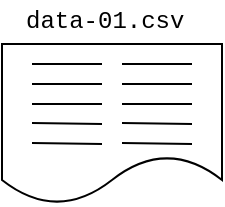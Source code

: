 <mxfile version="14.1.9" type="github">
  <diagram id="CJAuQIOr1ehYsyy2dsB5" name="Page-1">
    <mxGraphModel dx="797" dy="814" grid="1" gridSize="10" guides="1" tooltips="1" connect="1" arrows="1" fold="1" page="1" pageScale="1" pageWidth="850" pageHeight="1100" math="0" shadow="0">
      <root>
        <mxCell id="0" />
        <mxCell id="1" parent="0" />
        <mxCell id="sDBylw1gnawTHgjcesv9-18" value="" style="group" vertex="1" connectable="0" parent="1">
          <mxGeometry x="120" y="98" width="110" height="102" as="geometry" />
        </mxCell>
        <mxCell id="sDBylw1gnawTHgjcesv9-15" value="" style="group" vertex="1" connectable="0" parent="sDBylw1gnawTHgjcesv9-18">
          <mxGeometry y="22" width="110" height="80" as="geometry" />
        </mxCell>
        <mxCell id="sDBylw1gnawTHgjcesv9-1" value="" style="shape=document;whiteSpace=wrap;html=1;boundedLbl=1;container=0;" vertex="1" parent="sDBylw1gnawTHgjcesv9-15">
          <mxGeometry width="110" height="80" as="geometry" />
        </mxCell>
        <mxCell id="sDBylw1gnawTHgjcesv9-8" value="" style="group" vertex="1" connectable="0" parent="sDBylw1gnawTHgjcesv9-15">
          <mxGeometry x="15" y="10" width="35" height="40" as="geometry" />
        </mxCell>
        <mxCell id="sDBylw1gnawTHgjcesv9-2" value="" style="endArrow=none;html=1;" edge="1" parent="sDBylw1gnawTHgjcesv9-8">
          <mxGeometry x="-15" y="-10" width="50" height="50" as="geometry">
            <mxPoint y="10" as="sourcePoint" />
            <mxPoint x="35" y="10" as="targetPoint" />
          </mxGeometry>
        </mxCell>
        <mxCell id="sDBylw1gnawTHgjcesv9-3" value="" style="endArrow=none;html=1;" edge="1" parent="sDBylw1gnawTHgjcesv9-8">
          <mxGeometry x="-15" y="-10" width="50" height="50" as="geometry">
            <mxPoint y="20" as="sourcePoint" />
            <mxPoint x="35" y="20" as="targetPoint" />
          </mxGeometry>
        </mxCell>
        <mxCell id="sDBylw1gnawTHgjcesv9-4" value="" style="endArrow=none;html=1;" edge="1" parent="sDBylw1gnawTHgjcesv9-8">
          <mxGeometry x="-15" y="-10" width="50" height="50" as="geometry">
            <mxPoint y="29.5" as="sourcePoint" />
            <mxPoint x="35" y="30" as="targetPoint" />
          </mxGeometry>
        </mxCell>
        <mxCell id="sDBylw1gnawTHgjcesv9-5" value="" style="endArrow=none;html=1;" edge="1" parent="sDBylw1gnawTHgjcesv9-8">
          <mxGeometry x="-15" y="-10" width="50" height="50" as="geometry">
            <mxPoint y="39.5" as="sourcePoint" />
            <mxPoint x="35" y="40" as="targetPoint" />
          </mxGeometry>
        </mxCell>
        <mxCell id="sDBylw1gnawTHgjcesv9-6" value="" style="endArrow=none;html=1;" edge="1" parent="sDBylw1gnawTHgjcesv9-8">
          <mxGeometry x="-15" y="-10" width="50" height="50" as="geometry">
            <mxPoint as="sourcePoint" />
            <mxPoint x="35" as="targetPoint" />
          </mxGeometry>
        </mxCell>
        <mxCell id="sDBylw1gnawTHgjcesv9-9" value="" style="group" vertex="1" connectable="0" parent="sDBylw1gnawTHgjcesv9-15">
          <mxGeometry x="60" y="10" width="35" height="40" as="geometry" />
        </mxCell>
        <mxCell id="sDBylw1gnawTHgjcesv9-10" value="" style="endArrow=none;html=1;" edge="1" parent="sDBylw1gnawTHgjcesv9-9">
          <mxGeometry x="-15" y="-10" width="50" height="50" as="geometry">
            <mxPoint y="10" as="sourcePoint" />
            <mxPoint x="35" y="10" as="targetPoint" />
          </mxGeometry>
        </mxCell>
        <mxCell id="sDBylw1gnawTHgjcesv9-11" value="" style="endArrow=none;html=1;" edge="1" parent="sDBylw1gnawTHgjcesv9-9">
          <mxGeometry x="-15" y="-10" width="50" height="50" as="geometry">
            <mxPoint y="20" as="sourcePoint" />
            <mxPoint x="35" y="20" as="targetPoint" />
          </mxGeometry>
        </mxCell>
        <mxCell id="sDBylw1gnawTHgjcesv9-12" value="" style="endArrow=none;html=1;" edge="1" parent="sDBylw1gnawTHgjcesv9-9">
          <mxGeometry x="-15" y="-10" width="50" height="50" as="geometry">
            <mxPoint y="29.5" as="sourcePoint" />
            <mxPoint x="35" y="30" as="targetPoint" />
          </mxGeometry>
        </mxCell>
        <mxCell id="sDBylw1gnawTHgjcesv9-13" value="" style="endArrow=none;html=1;" edge="1" parent="sDBylw1gnawTHgjcesv9-9">
          <mxGeometry x="-15" y="-10" width="50" height="50" as="geometry">
            <mxPoint y="39.5" as="sourcePoint" />
            <mxPoint x="35" y="40" as="targetPoint" />
          </mxGeometry>
        </mxCell>
        <mxCell id="sDBylw1gnawTHgjcesv9-14" value="" style="endArrow=none;html=1;" edge="1" parent="sDBylw1gnawTHgjcesv9-9">
          <mxGeometry x="-15" y="-10" width="50" height="50" as="geometry">
            <mxPoint as="sourcePoint" />
            <mxPoint x="35" as="targetPoint" />
          </mxGeometry>
        </mxCell>
        <mxCell id="sDBylw1gnawTHgjcesv9-16" value="&lt;font face=&quot;Cousine&quot; data-font-src=&quot;https://fonts.googleapis.com/css?family=Cousine&quot;&gt;data-01.csv&lt;/font&gt;" style="text;html=1;align=left;verticalAlign=middle;resizable=0;points=[];autosize=1;fontFamily=Verdana;" vertex="1" parent="sDBylw1gnawTHgjcesv9-18">
          <mxGeometry x="10" width="90" height="20" as="geometry" />
        </mxCell>
      </root>
    </mxGraphModel>
  </diagram>
</mxfile>
